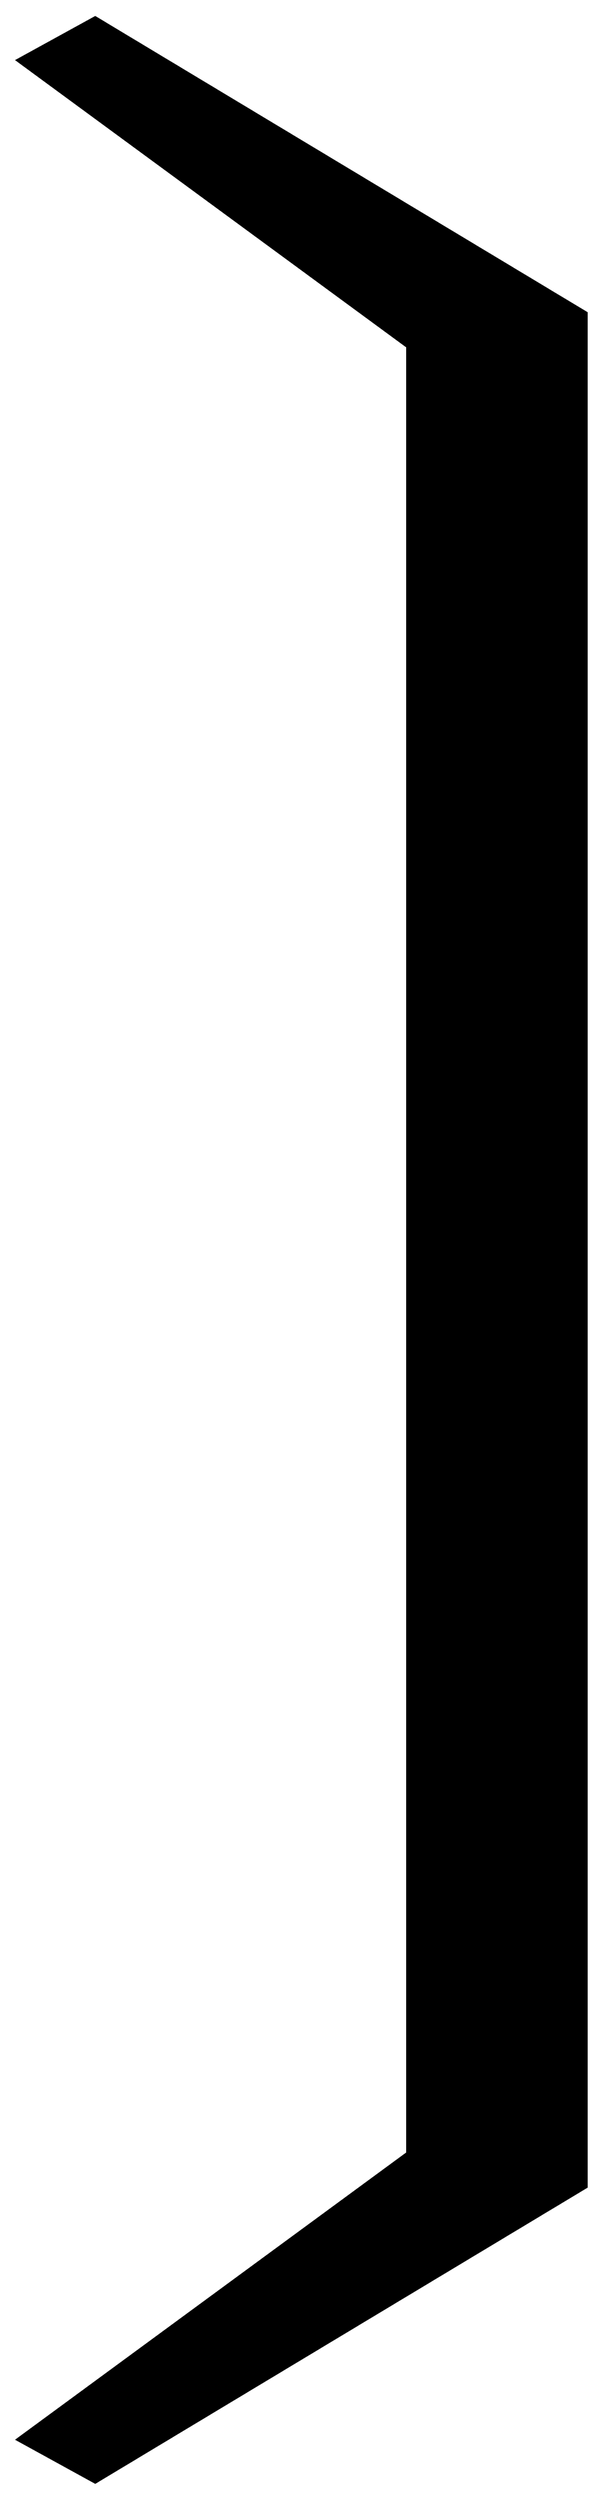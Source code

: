 


\begin{tikzpicture}[y=0.80pt, x=0.80pt, yscale=-1.0, xscale=1.0, inner sep=0pt, outer sep=0pt]
\begin{scope}[shift={(100.0,1706.0)},nonzero rule]
  \path[draw=.,fill=.,line width=1.600pt] (463.0,141.0) --
    (84.0,369.0) -- (24.0,336.0) -- (325.0,115.0) --
    (325.0,-1279.0) -- (24.0,-1500.0) -- (84.0,-1533.0) --
    (463.0,-1305.0) -- (463.0,141.0) -- cycle;
\end{scope}

\end{tikzpicture}

